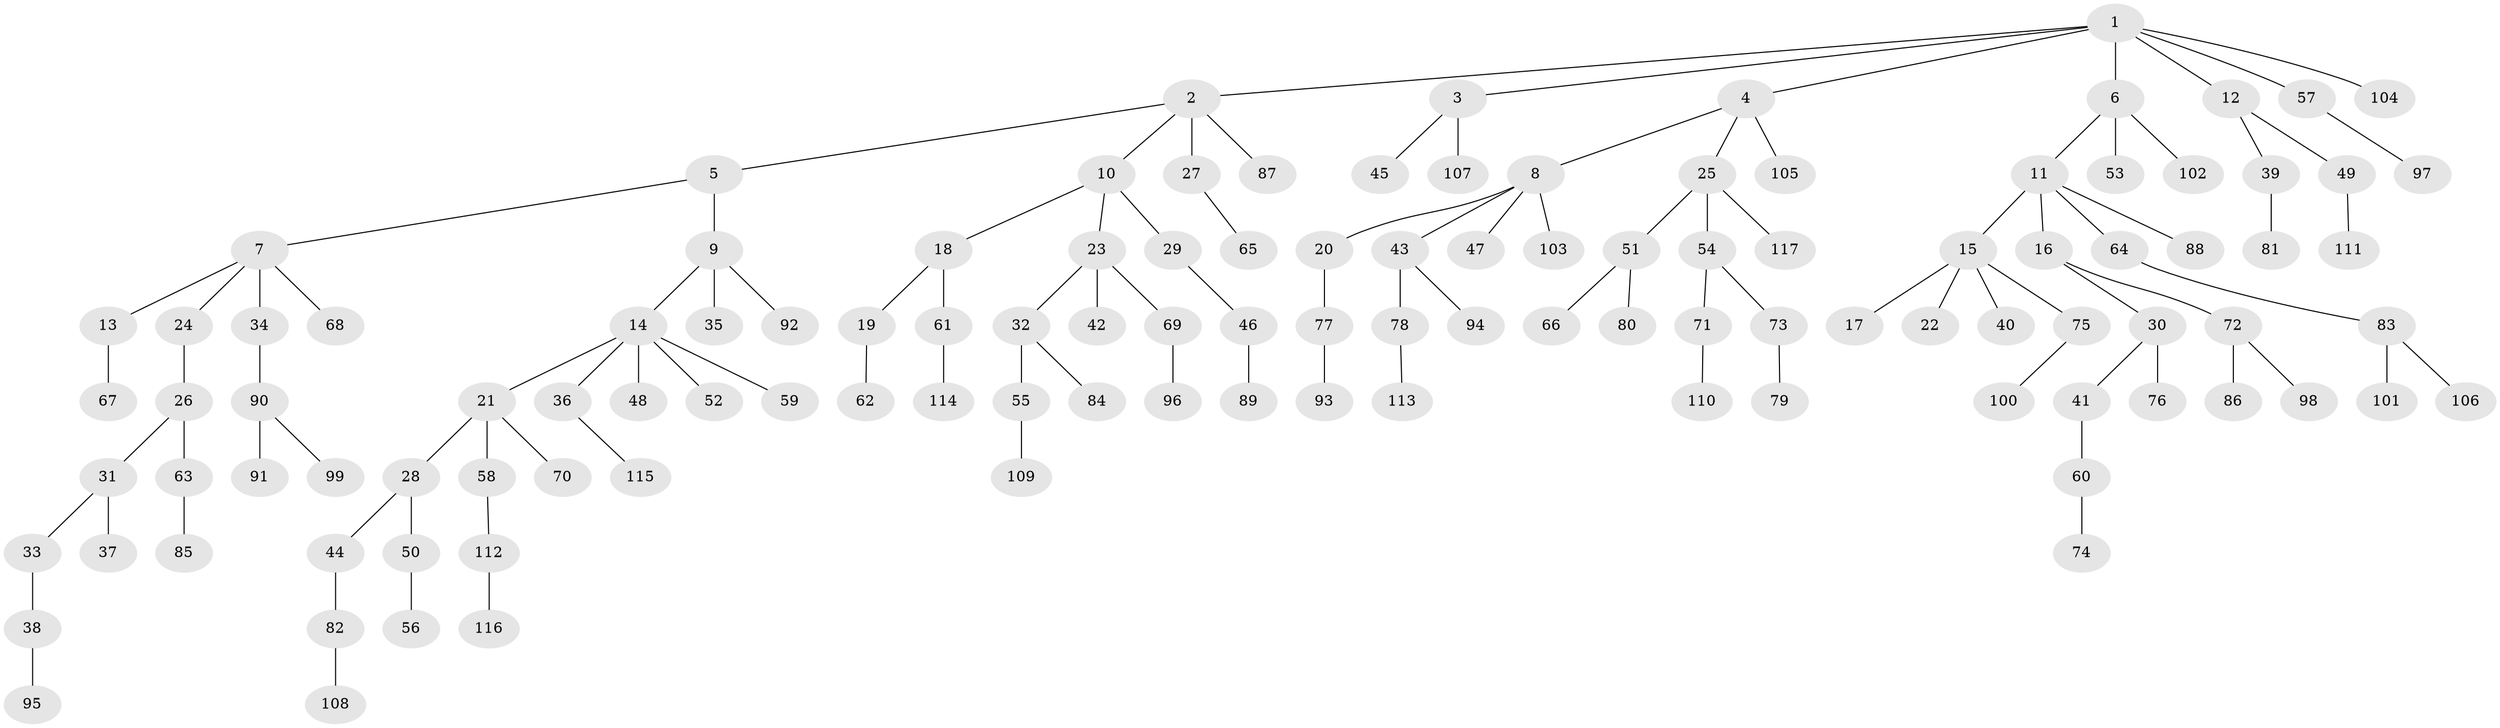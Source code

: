 // Generated by graph-tools (version 1.1) at 2025/36/03/09/25 02:36:29]
// undirected, 117 vertices, 116 edges
graph export_dot {
graph [start="1"]
  node [color=gray90,style=filled];
  1;
  2;
  3;
  4;
  5;
  6;
  7;
  8;
  9;
  10;
  11;
  12;
  13;
  14;
  15;
  16;
  17;
  18;
  19;
  20;
  21;
  22;
  23;
  24;
  25;
  26;
  27;
  28;
  29;
  30;
  31;
  32;
  33;
  34;
  35;
  36;
  37;
  38;
  39;
  40;
  41;
  42;
  43;
  44;
  45;
  46;
  47;
  48;
  49;
  50;
  51;
  52;
  53;
  54;
  55;
  56;
  57;
  58;
  59;
  60;
  61;
  62;
  63;
  64;
  65;
  66;
  67;
  68;
  69;
  70;
  71;
  72;
  73;
  74;
  75;
  76;
  77;
  78;
  79;
  80;
  81;
  82;
  83;
  84;
  85;
  86;
  87;
  88;
  89;
  90;
  91;
  92;
  93;
  94;
  95;
  96;
  97;
  98;
  99;
  100;
  101;
  102;
  103;
  104;
  105;
  106;
  107;
  108;
  109;
  110;
  111;
  112;
  113;
  114;
  115;
  116;
  117;
  1 -- 2;
  1 -- 3;
  1 -- 4;
  1 -- 6;
  1 -- 12;
  1 -- 57;
  1 -- 104;
  2 -- 5;
  2 -- 10;
  2 -- 27;
  2 -- 87;
  3 -- 45;
  3 -- 107;
  4 -- 8;
  4 -- 25;
  4 -- 105;
  5 -- 7;
  5 -- 9;
  6 -- 11;
  6 -- 53;
  6 -- 102;
  7 -- 13;
  7 -- 24;
  7 -- 34;
  7 -- 68;
  8 -- 20;
  8 -- 43;
  8 -- 47;
  8 -- 103;
  9 -- 14;
  9 -- 35;
  9 -- 92;
  10 -- 18;
  10 -- 23;
  10 -- 29;
  11 -- 15;
  11 -- 16;
  11 -- 64;
  11 -- 88;
  12 -- 39;
  12 -- 49;
  13 -- 67;
  14 -- 21;
  14 -- 36;
  14 -- 48;
  14 -- 52;
  14 -- 59;
  15 -- 17;
  15 -- 22;
  15 -- 40;
  15 -- 75;
  16 -- 30;
  16 -- 72;
  18 -- 19;
  18 -- 61;
  19 -- 62;
  20 -- 77;
  21 -- 28;
  21 -- 58;
  21 -- 70;
  23 -- 32;
  23 -- 42;
  23 -- 69;
  24 -- 26;
  25 -- 51;
  25 -- 54;
  25 -- 117;
  26 -- 31;
  26 -- 63;
  27 -- 65;
  28 -- 44;
  28 -- 50;
  29 -- 46;
  30 -- 41;
  30 -- 76;
  31 -- 33;
  31 -- 37;
  32 -- 55;
  32 -- 84;
  33 -- 38;
  34 -- 90;
  36 -- 115;
  38 -- 95;
  39 -- 81;
  41 -- 60;
  43 -- 78;
  43 -- 94;
  44 -- 82;
  46 -- 89;
  49 -- 111;
  50 -- 56;
  51 -- 66;
  51 -- 80;
  54 -- 71;
  54 -- 73;
  55 -- 109;
  57 -- 97;
  58 -- 112;
  60 -- 74;
  61 -- 114;
  63 -- 85;
  64 -- 83;
  69 -- 96;
  71 -- 110;
  72 -- 86;
  72 -- 98;
  73 -- 79;
  75 -- 100;
  77 -- 93;
  78 -- 113;
  82 -- 108;
  83 -- 101;
  83 -- 106;
  90 -- 91;
  90 -- 99;
  112 -- 116;
}

